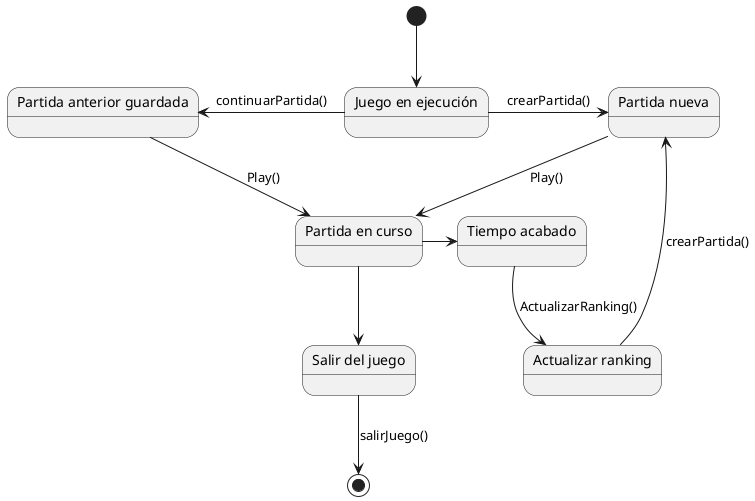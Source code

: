 @startuml

state "Juego en ejecución" as JuegoEnEjecucion
state "Partida anterior guardada" as PartidaGuardada
state "Partida nueva" as PartidaNueva
state "Partida en curso" as PartidaEnCurso
state "Tiempo acabado" as TiempoAcabado
state "Salir del juego" as SalirDelJuego
state "Actualizar ranking" as Actualizar

[*] --> JuegoEnEjecucion
JuegoEnEjecucion -left-> PartidaGuardada : continuarPartida()
JuegoEnEjecucion -right-> PartidaNueva : crearPartida()
PartidaGuardada --> PartidaEnCurso : Play()
PartidaNueva --> PartidaEnCurso : Play()
PartidaEnCurso -right-> TiempoAcabado 
TiempoAcabado --> Actualizar : ActualizarRanking()
Actualizar --> PartidaNueva : crearPartida()
PartidaEnCurso --> SalirDelJuego
SalirDelJuego --> [*] : salirJuego()
@enduml